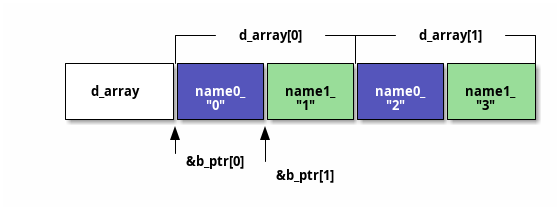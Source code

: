@startditaa

               +----d_array[0]---+----d_array[1]---+
               |                 |                 |
        
    +----------+--------+--------+--------+--------+
    |          | cBLU   | cGRE   | cBLU   | cGRE   |
    | d_array  | name0_ | name1_ | name0_ | name1_ |
    |          |  "0"   |  "1"   |  "2"   |  "3"   |
    +----------+--------+--------+--------+--------+
               ^        ^
               |        |
               &b_ptr[0]|
                        &b_ptr[1]
 
@endditaa
